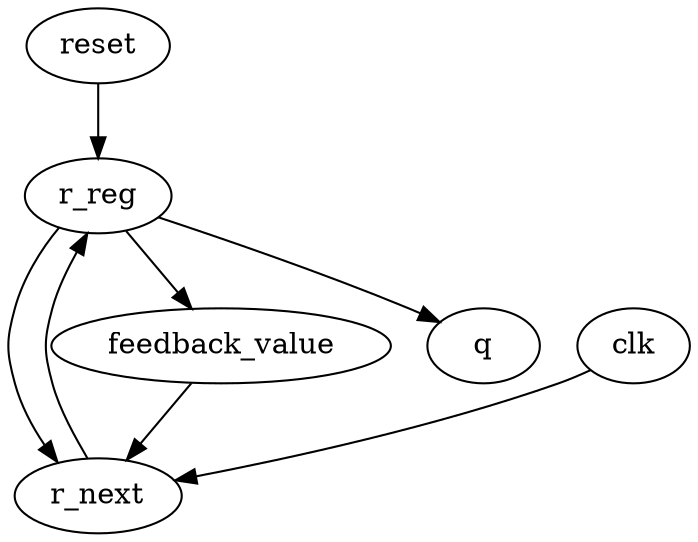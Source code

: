 strict digraph "" {
	reset -> r_reg	[weight=2.0];
	clk -> r_next	[weight=1.0];
	feedback_value -> r_next	[weight=1.0];
	r_next -> r_reg	[weight=1.0];
	r_reg -> q	[weight=1.0];
	r_reg -> feedback_value	[weight=1.0];
	r_reg -> r_next	[weight=1.0];
}
